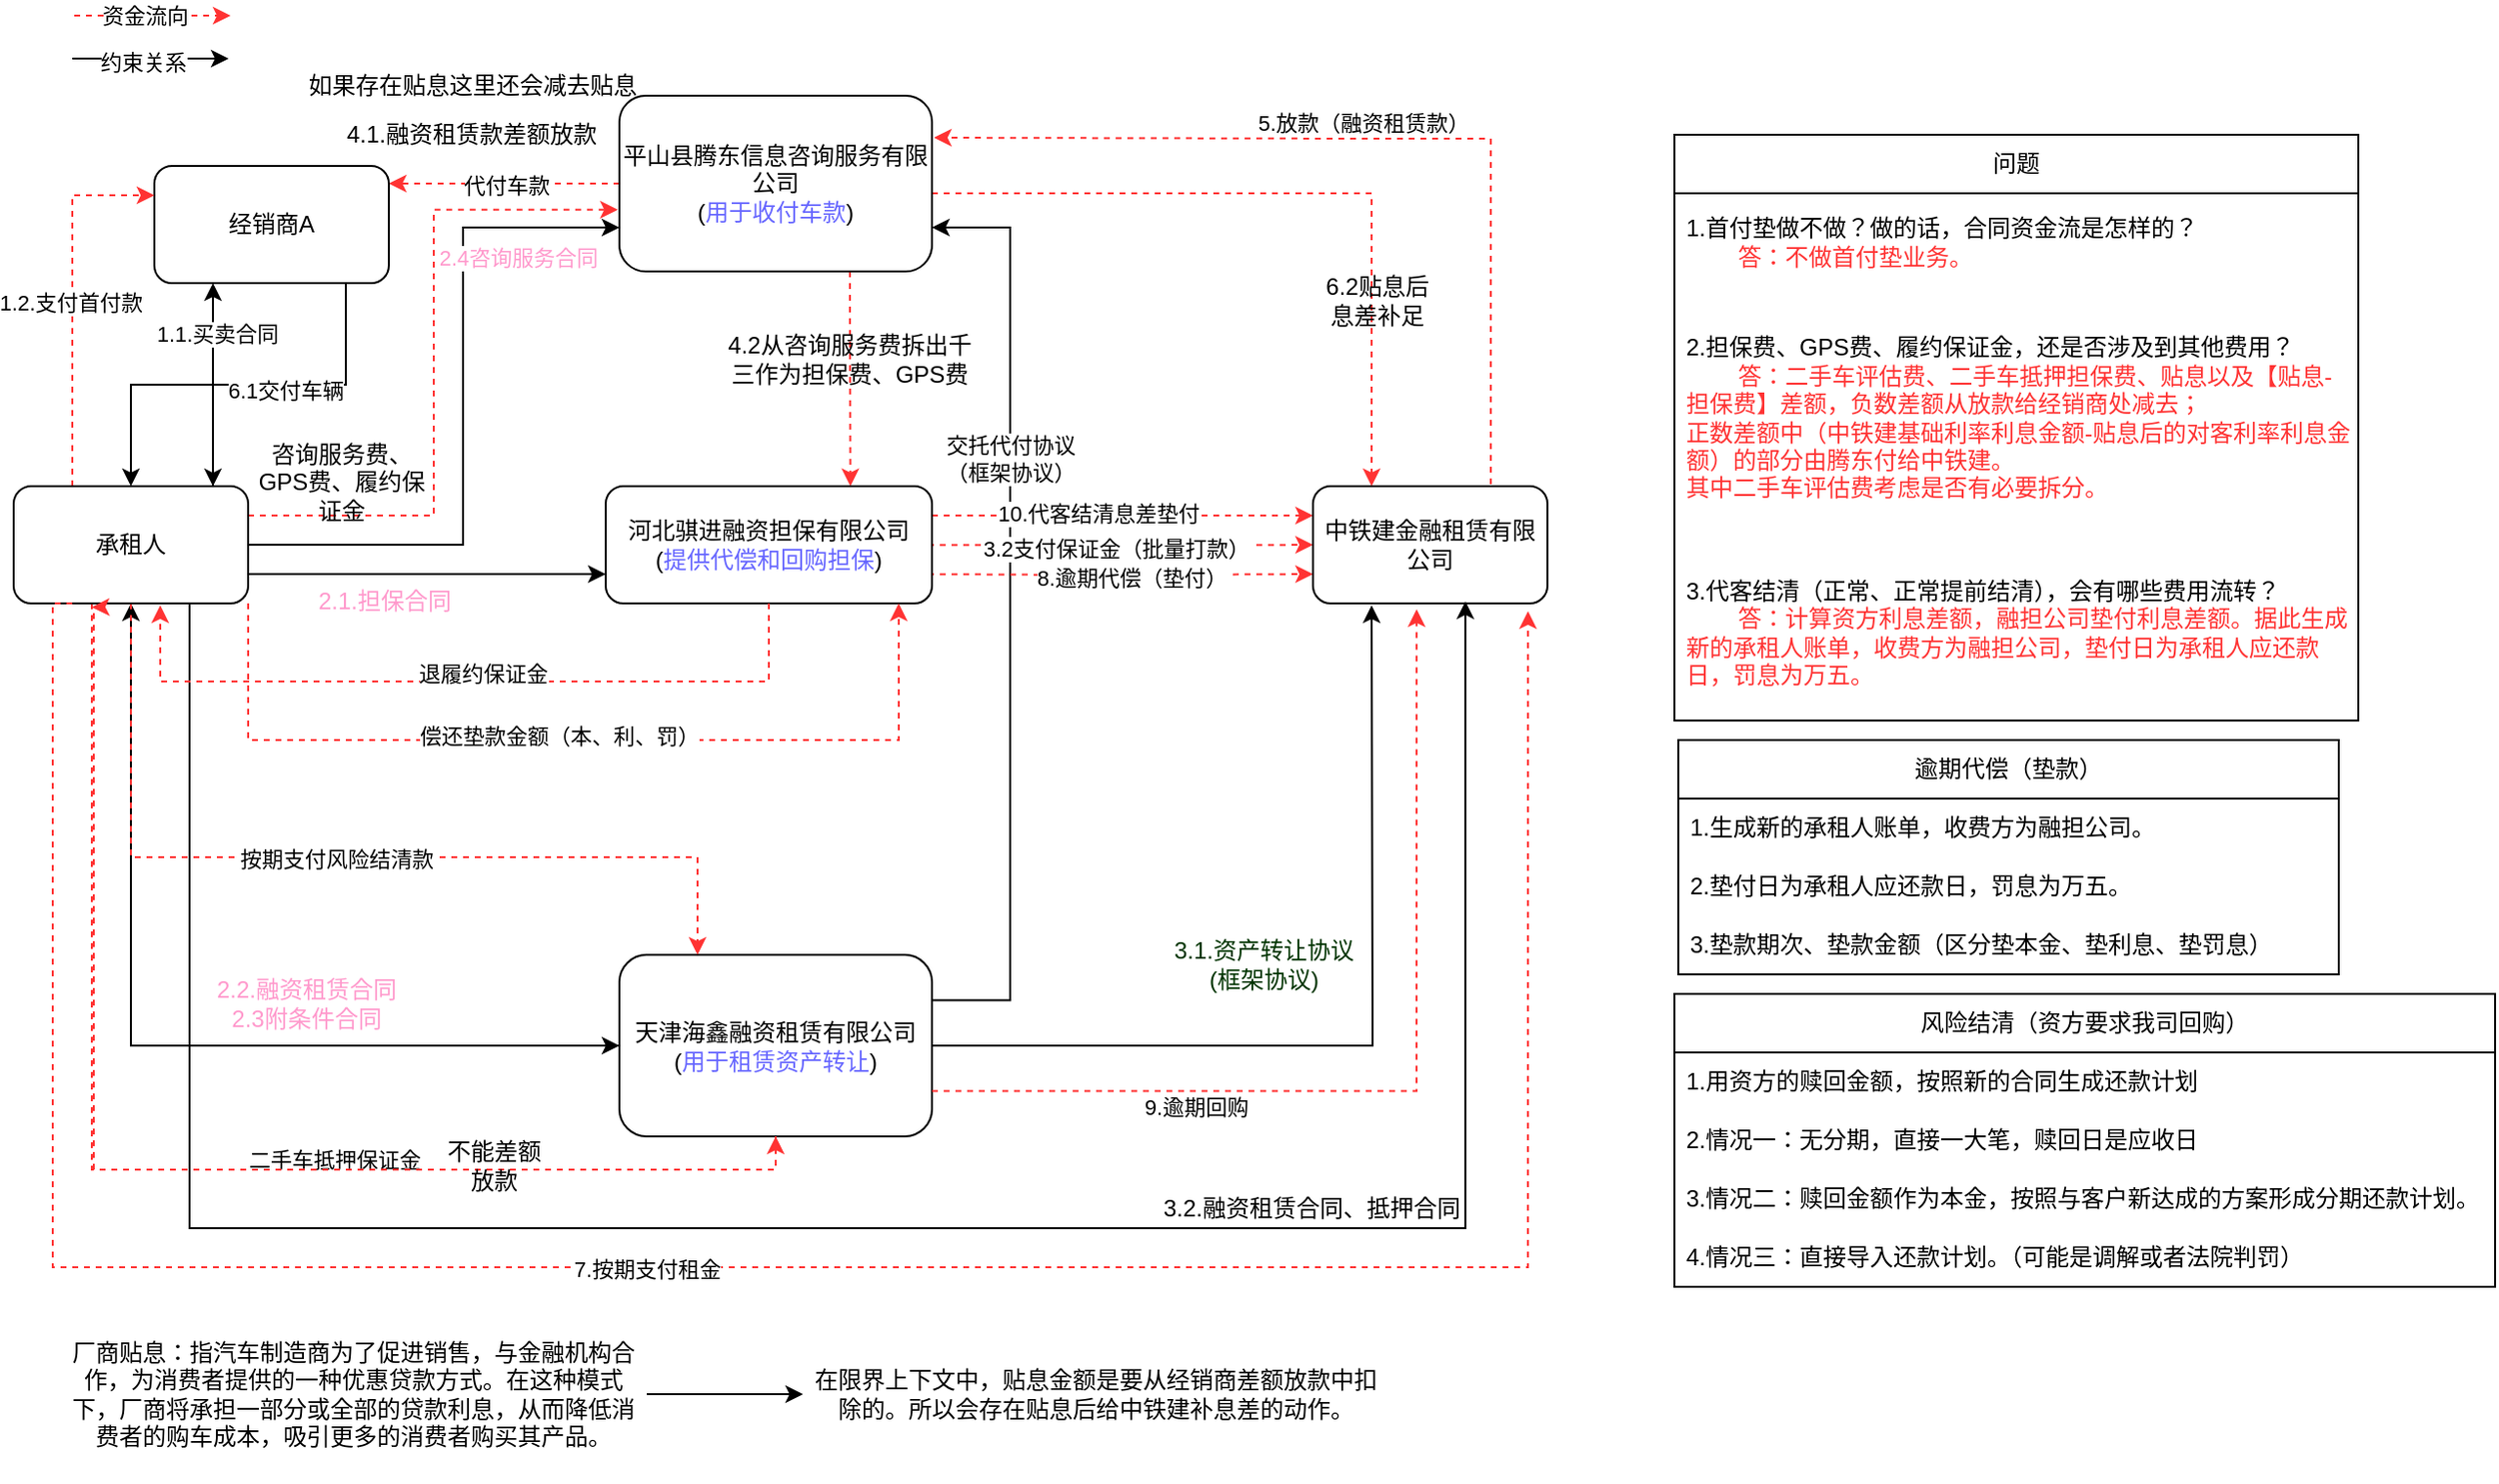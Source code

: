 <mxfile version="24.8.6">
  <diagram name="Page-1" id="fRfgBuuNZVQ_U8t8CYqR">
    <mxGraphModel dx="1395" dy="756" grid="1" gridSize="10" guides="1" tooltips="1" connect="1" arrows="1" fold="1" page="1" pageScale="1" pageWidth="850" pageHeight="1100" math="0" shadow="0">
      <root>
        <mxCell id="0" />
        <mxCell id="1" parent="0" />
        <mxCell id="B6epGFHpPmpgxB0K8m7q-38" style="edgeStyle=orthogonalEdgeStyle;rounded=0;orthogonalLoop=1;jettySize=auto;html=1;entryX=1;entryY=0.5;entryDx=0;entryDy=0;dashed=1;strokeColor=#FF3333;" parent="1" source="B6epGFHpPmpgxB0K8m7q-1" edge="1">
          <mxGeometry relative="1" as="geometry">
            <mxPoint x="202" y="105" as="targetPoint" />
          </mxGeometry>
        </mxCell>
        <mxCell id="B6epGFHpPmpgxB0K8m7q-39" value="代付车款" style="edgeLabel;html=1;align=center;verticalAlign=middle;resizable=0;points=[];" parent="B6epGFHpPmpgxB0K8m7q-38" vertex="1" connectable="0">
          <mxGeometry x="-0.023" y="1" relative="1" as="geometry">
            <mxPoint as="offset" />
          </mxGeometry>
        </mxCell>
        <mxCell id="B6epGFHpPmpgxB0K8m7q-73" style="edgeStyle=orthogonalEdgeStyle;rounded=0;orthogonalLoop=1;jettySize=auto;html=1;entryX=0.75;entryY=0;entryDx=0;entryDy=0;dashed=1;strokeColor=#FF3333;" parent="1" source="B6epGFHpPmpgxB0K8m7q-1" target="B6epGFHpPmpgxB0K8m7q-4" edge="1">
          <mxGeometry relative="1" as="geometry">
            <Array as="points">
              <mxPoint x="438" y="170" />
              <mxPoint x="438" y="170" />
            </Array>
          </mxGeometry>
        </mxCell>
        <mxCell id="DkJ1n5NsbMBghb1MMW-h-9" style="edgeStyle=orthogonalEdgeStyle;rounded=0;orthogonalLoop=1;jettySize=auto;html=1;entryX=0.25;entryY=0;entryDx=0;entryDy=0;fontColor=#FF3333;dashed=1;strokeColor=#FF3333;" parent="1" source="B6epGFHpPmpgxB0K8m7q-1" target="B6epGFHpPmpgxB0K8m7q-11" edge="1">
          <mxGeometry relative="1" as="geometry">
            <Array as="points">
              <mxPoint x="705" y="110" />
            </Array>
          </mxGeometry>
        </mxCell>
        <mxCell id="B6epGFHpPmpgxB0K8m7q-1" value="平山县腾东信息咨询服务有限公司&lt;div&gt;(&lt;font color=&quot;#6666ff&quot;&gt;用于收付车款&lt;/font&gt;)&lt;/div&gt;" style="rounded=1;whiteSpace=wrap;html=1;" parent="1" vertex="1">
          <mxGeometry x="320" y="60" width="160" height="90" as="geometry" />
        </mxCell>
        <mxCell id="B6epGFHpPmpgxB0K8m7q-15" style="edgeStyle=orthogonalEdgeStyle;rounded=0;orthogonalLoop=1;jettySize=auto;html=1;entryX=0.5;entryY=1;entryDx=0;entryDy=0;exitX=0;exitY=0.5;exitDx=0;exitDy=0;" parent="1" source="B6epGFHpPmpgxB0K8m7q-2" target="B6epGFHpPmpgxB0K8m7q-10" edge="1">
          <mxGeometry relative="1" as="geometry">
            <Array as="points">
              <mxPoint x="70" y="547" />
            </Array>
          </mxGeometry>
        </mxCell>
        <mxCell id="B6epGFHpPmpgxB0K8m7q-29" style="edgeStyle=orthogonalEdgeStyle;rounded=0;orthogonalLoop=1;jettySize=auto;html=1;entryX=0.25;entryY=1;entryDx=0;entryDy=0;exitX=1;exitY=0.5;exitDx=0;exitDy=0;" parent="1" source="B6epGFHpPmpgxB0K8m7q-2" edge="1">
          <mxGeometry relative="1" as="geometry">
            <mxPoint x="527" y="407" as="sourcePoint" />
            <mxPoint x="705" y="321" as="targetPoint" />
          </mxGeometry>
        </mxCell>
        <mxCell id="B6epGFHpPmpgxB0K8m7q-48" style="edgeStyle=orthogonalEdgeStyle;rounded=0;orthogonalLoop=1;jettySize=auto;html=1;entryX=1;entryY=0.75;entryDx=0;entryDy=0;exitX=1;exitY=0.25;exitDx=0;exitDy=0;" parent="1" source="B6epGFHpPmpgxB0K8m7q-2" target="B6epGFHpPmpgxB0K8m7q-1" edge="1">
          <mxGeometry relative="1" as="geometry">
            <mxPoint x="471" y="386" as="sourcePoint" />
            <mxPoint x="480" y="106" as="targetPoint" />
            <Array as="points">
              <mxPoint x="520" y="523" />
              <mxPoint x="520" y="128" />
            </Array>
          </mxGeometry>
        </mxCell>
        <mxCell id="B6epGFHpPmpgxB0K8m7q-49" value="交托代付协议&lt;div&gt;（框架协议）&lt;/div&gt;" style="edgeLabel;html=1;align=center;verticalAlign=middle;resizable=0;points=[];" parent="B6epGFHpPmpgxB0K8m7q-48" vertex="1" connectable="0">
          <mxGeometry x="0.336" y="-1" relative="1" as="geometry">
            <mxPoint x="-1" as="offset" />
          </mxGeometry>
        </mxCell>
        <mxCell id="B6epGFHpPmpgxB0K8m7q-2" value="天津海鑫融资租赁有限公司&lt;div&gt;(&lt;font color=&quot;#6666ff&quot;&gt;用于租赁资产转让&lt;/font&gt;)&lt;/div&gt;" style="rounded=1;whiteSpace=wrap;html=1;" parent="1" vertex="1">
          <mxGeometry x="320" y="500" width="160" height="93" as="geometry" />
        </mxCell>
        <mxCell id="B6epGFHpPmpgxB0K8m7q-32" style="edgeStyle=orthogonalEdgeStyle;rounded=0;orthogonalLoop=1;jettySize=auto;html=1;entryX=0;entryY=0.5;entryDx=0;entryDy=0;dashed=1;strokeColor=#FF3333;" parent="1" target="B6epGFHpPmpgxB0K8m7q-11" edge="1">
          <mxGeometry relative="1" as="geometry">
            <mxPoint x="466" y="290" as="sourcePoint" />
          </mxGeometry>
        </mxCell>
        <mxCell id="B6epGFHpPmpgxB0K8m7q-35" value="3.2支付保证金（批量打款）" style="edgeLabel;html=1;align=center;verticalAlign=middle;resizable=0;points=[];" parent="B6epGFHpPmpgxB0K8m7q-32" vertex="1" connectable="0">
          <mxGeometry x="-0.084" y="-1" relative="1" as="geometry">
            <mxPoint x="12" as="offset" />
          </mxGeometry>
        </mxCell>
        <mxCell id="B6epGFHpPmpgxB0K8m7q-50" style="edgeStyle=orthogonalEdgeStyle;rounded=0;orthogonalLoop=1;jettySize=auto;html=1;exitX=1;exitY=0.75;exitDx=0;exitDy=0;entryX=0;entryY=0.75;entryDx=0;entryDy=0;dashed=1;strokeColor=#FF3333;" parent="1" target="B6epGFHpPmpgxB0K8m7q-11" edge="1">
          <mxGeometry relative="1" as="geometry">
            <mxPoint x="466" y="305" as="sourcePoint" />
          </mxGeometry>
        </mxCell>
        <mxCell id="B6epGFHpPmpgxB0K8m7q-51" value="8.逾期代偿（垫付）" style="edgeLabel;html=1;align=center;verticalAlign=middle;resizable=0;points=[];" parent="B6epGFHpPmpgxB0K8m7q-50" vertex="1" connectable="0">
          <mxGeometry x="-0.645" y="2" relative="1" as="geometry">
            <mxPoint x="79" y="4" as="offset" />
          </mxGeometry>
        </mxCell>
        <mxCell id="B6epGFHpPmpgxB0K8m7q-74" style="edgeStyle=orthogonalEdgeStyle;rounded=0;orthogonalLoop=1;jettySize=auto;html=1;entryX=0;entryY=0.25;entryDx=0;entryDy=0;dashed=1;strokeColor=#FF3333;" parent="1" source="B6epGFHpPmpgxB0K8m7q-4" target="B6epGFHpPmpgxB0K8m7q-11" edge="1">
          <mxGeometry relative="1" as="geometry">
            <Array as="points">
              <mxPoint x="520" y="275" />
              <mxPoint x="520" y="275" />
            </Array>
          </mxGeometry>
        </mxCell>
        <mxCell id="B6epGFHpPmpgxB0K8m7q-75" value="10.代客结清息差垫付" style="edgeLabel;html=1;align=center;verticalAlign=middle;resizable=0;points=[];" parent="B6epGFHpPmpgxB0K8m7q-74" vertex="1" connectable="0">
          <mxGeometry x="-0.128" y="1" relative="1" as="geometry">
            <mxPoint as="offset" />
          </mxGeometry>
        </mxCell>
        <mxCell id="B6epGFHpPmpgxB0K8m7q-4" value="河北骐进融资担保有限公司&lt;div&gt;(&lt;font color=&quot;#6666ff&quot;&gt;提供代偿和回购担保&lt;/font&gt;)&lt;/div&gt;" style="rounded=1;whiteSpace=wrap;html=1;" parent="1" vertex="1">
          <mxGeometry x="313" y="260" width="167" height="60" as="geometry" />
        </mxCell>
        <mxCell id="B6epGFHpPmpgxB0K8m7q-17" style="edgeStyle=orthogonalEdgeStyle;rounded=0;orthogonalLoop=1;jettySize=auto;html=1;entryX=0.5;entryY=0;entryDx=0;entryDy=0;" parent="1" source="B6epGFHpPmpgxB0K8m7q-6" target="B6epGFHpPmpgxB0K8m7q-10" edge="1">
          <mxGeometry relative="1" as="geometry">
            <Array as="points">
              <mxPoint x="180" y="208" />
              <mxPoint x="70" y="208" />
            </Array>
          </mxGeometry>
        </mxCell>
        <mxCell id="B6epGFHpPmpgxB0K8m7q-18" value="6.1交付车辆" style="edgeLabel;html=1;align=center;verticalAlign=middle;resizable=0;points=[];" parent="B6epGFHpPmpgxB0K8m7q-17" vertex="1" connectable="0">
          <mxGeometry x="-0.225" y="3" relative="1" as="geometry">
            <mxPoint as="offset" />
          </mxGeometry>
        </mxCell>
        <mxCell id="B6epGFHpPmpgxB0K8m7q-6" value="经销商A" style="rounded=1;whiteSpace=wrap;html=1;" parent="1" vertex="1">
          <mxGeometry x="82" y="96" width="120" height="60" as="geometry" />
        </mxCell>
        <mxCell id="B6epGFHpPmpgxB0K8m7q-13" style="edgeStyle=orthogonalEdgeStyle;rounded=0;orthogonalLoop=1;jettySize=auto;html=1;exitX=0.5;exitY=1;exitDx=0;exitDy=0;entryX=0;entryY=0.5;entryDx=0;entryDy=0;" parent="1" target="B6epGFHpPmpgxB0K8m7q-2" edge="1">
          <mxGeometry relative="1" as="geometry">
            <mxPoint x="70" y="321" as="sourcePoint" />
            <mxPoint x="320" y="470" as="targetPoint" />
            <Array as="points">
              <mxPoint x="70" y="547" />
            </Array>
          </mxGeometry>
        </mxCell>
        <mxCell id="B6epGFHpPmpgxB0K8m7q-56" style="edgeStyle=orthogonalEdgeStyle;rounded=0;orthogonalLoop=1;jettySize=auto;html=1;dashed=1;strokeColor=#FF3333;exitX=1;exitY=0.25;exitDx=0;exitDy=0;entryX=-0.005;entryY=0.649;entryDx=0;entryDy=0;entryPerimeter=0;" parent="1" source="B6epGFHpPmpgxB0K8m7q-10" edge="1" target="B6epGFHpPmpgxB0K8m7q-1">
          <mxGeometry relative="1" as="geometry">
            <mxPoint x="181" y="278" as="sourcePoint" />
            <mxPoint x="311" y="278" as="targetPoint" />
          </mxGeometry>
        </mxCell>
        <mxCell id="B6epGFHpPmpgxB0K8m7q-62" style="edgeStyle=orthogonalEdgeStyle;rounded=0;orthogonalLoop=1;jettySize=auto;html=1;exitX=0.25;exitY=0;exitDx=0;exitDy=0;entryX=0;entryY=0.25;entryDx=0;entryDy=0;dashed=1;strokeColor=#FF3333;" parent="1" source="B6epGFHpPmpgxB0K8m7q-10" target="B6epGFHpPmpgxB0K8m7q-6" edge="1">
          <mxGeometry relative="1" as="geometry" />
        </mxCell>
        <mxCell id="B6epGFHpPmpgxB0K8m7q-63" value="1.2.支付首付款" style="edgeLabel;html=1;align=center;verticalAlign=middle;resizable=0;points=[];" parent="B6epGFHpPmpgxB0K8m7q-62" vertex="1" connectable="0">
          <mxGeometry x="-0.016" y="1" relative="1" as="geometry">
            <mxPoint as="offset" />
          </mxGeometry>
        </mxCell>
        <mxCell id="B6epGFHpPmpgxB0K8m7q-66" style="edgeStyle=orthogonalEdgeStyle;rounded=0;orthogonalLoop=1;jettySize=auto;html=1;entryX=0.25;entryY=1;entryDx=0;entryDy=0;" parent="1" source="B6epGFHpPmpgxB0K8m7q-10" target="B6epGFHpPmpgxB0K8m7q-6" edge="1">
          <mxGeometry relative="1" as="geometry">
            <Array as="points">
              <mxPoint x="112" y="250" />
              <mxPoint x="112" y="250" />
            </Array>
          </mxGeometry>
        </mxCell>
        <mxCell id="B6epGFHpPmpgxB0K8m7q-71" style="edgeStyle=orthogonalEdgeStyle;rounded=0;orthogonalLoop=1;jettySize=auto;html=1;entryX=0;entryY=0.75;entryDx=0;entryDy=0;" parent="1" source="B6epGFHpPmpgxB0K8m7q-10" target="B6epGFHpPmpgxB0K8m7q-4" edge="1">
          <mxGeometry relative="1" as="geometry">
            <Array as="points">
              <mxPoint x="170" y="305" />
              <mxPoint x="170" y="305" />
            </Array>
          </mxGeometry>
        </mxCell>
        <mxCell id="B6epGFHpPmpgxB0K8m7q-79" style="edgeStyle=orthogonalEdgeStyle;rounded=0;orthogonalLoop=1;jettySize=auto;html=1;entryX=0.5;entryY=1;entryDx=0;entryDy=0;dashed=1;strokeColor=#FF3333;" parent="1" source="B6epGFHpPmpgxB0K8m7q-10" target="B6epGFHpPmpgxB0K8m7q-2" edge="1">
          <mxGeometry relative="1" as="geometry">
            <Array as="points">
              <mxPoint x="50" y="610" />
              <mxPoint x="400" y="610" />
            </Array>
          </mxGeometry>
        </mxCell>
        <mxCell id="B6epGFHpPmpgxB0K8m7q-80" value="二手车抵押保证金" style="edgeLabel;html=1;align=center;verticalAlign=middle;resizable=0;points=[];" parent="B6epGFHpPmpgxB0K8m7q-79" vertex="1" connectable="0">
          <mxGeometry x="-0.134" y="-1" relative="1" as="geometry">
            <mxPoint x="125" as="offset" />
          </mxGeometry>
        </mxCell>
        <mxCell id="B6epGFHpPmpgxB0K8m7q-96" style="edgeStyle=orthogonalEdgeStyle;rounded=0;orthogonalLoop=1;jettySize=auto;html=1;entryX=0.25;entryY=0;entryDx=0;entryDy=0;dashed=1;strokeColor=#FF3333;" parent="1" source="B6epGFHpPmpgxB0K8m7q-10" target="B6epGFHpPmpgxB0K8m7q-2" edge="1">
          <mxGeometry relative="1" as="geometry">
            <Array as="points">
              <mxPoint x="70" y="450" />
              <mxPoint x="360" y="450" />
            </Array>
          </mxGeometry>
        </mxCell>
        <mxCell id="B6epGFHpPmpgxB0K8m7q-97" value="按期支付风险结清款" style="edgeLabel;html=1;align=center;verticalAlign=middle;resizable=0;points=[];" parent="B6epGFHpPmpgxB0K8m7q-96" vertex="1" connectable="0">
          <mxGeometry y="-1" relative="1" as="geometry">
            <mxPoint as="offset" />
          </mxGeometry>
        </mxCell>
        <mxCell id="LreA1fDC0akW6fP3GfaB-1" style="edgeStyle=orthogonalEdgeStyle;rounded=0;orthogonalLoop=1;jettySize=auto;html=1;entryX=0;entryY=0.75;entryDx=0;entryDy=0;" edge="1" parent="1" source="B6epGFHpPmpgxB0K8m7q-10" target="B6epGFHpPmpgxB0K8m7q-1">
          <mxGeometry relative="1" as="geometry">
            <Array as="points">
              <mxPoint x="240" y="290" />
              <mxPoint x="240" y="128" />
            </Array>
          </mxGeometry>
        </mxCell>
        <mxCell id="LreA1fDC0akW6fP3GfaB-2" value="&lt;font color=&quot;#ff99cc&quot;&gt;2.4咨询服务合同&lt;/font&gt;" style="edgeLabel;html=1;align=center;verticalAlign=middle;resizable=0;points=[];" vertex="1" connectable="0" parent="LreA1fDC0akW6fP3GfaB-1">
          <mxGeometry x="0.273" y="1" relative="1" as="geometry">
            <mxPoint x="29" y="-33" as="offset" />
          </mxGeometry>
        </mxCell>
        <mxCell id="B6epGFHpPmpgxB0K8m7q-10" value="承租人" style="rounded=1;whiteSpace=wrap;html=1;" parent="1" vertex="1">
          <mxGeometry x="10" y="260" width="120" height="60" as="geometry" />
        </mxCell>
        <mxCell id="B6epGFHpPmpgxB0K8m7q-52" value="" style="edgeStyle=orthogonalEdgeStyle;rounded=0;orthogonalLoop=1;jettySize=auto;html=1;entryX=1;entryY=0.25;entryDx=0;entryDy=0;dashed=1;strokeColor=#FF3333;exitX=0.75;exitY=0;exitDx=0;exitDy=0;" parent="1" edge="1">
          <mxGeometry x="0.265" y="9" relative="1" as="geometry">
            <mxPoint x="766" y="259" as="sourcePoint" />
            <mxPoint x="481" y="81.5" as="targetPoint" />
            <Array as="points">
              <mxPoint x="766" y="82" />
              <mxPoint x="697" y="82" />
            </Array>
            <mxPoint x="1" as="offset" />
          </mxGeometry>
        </mxCell>
        <mxCell id="B6epGFHpPmpgxB0K8m7q-11" value="中铁建金融租赁有限公司" style="rounded=1;whiteSpace=wrap;html=1;" parent="1" vertex="1">
          <mxGeometry x="675" y="260" width="120" height="60" as="geometry" />
        </mxCell>
        <mxCell id="B6epGFHpPmpgxB0K8m7q-19" value="2.2.融资租赁合同&lt;br&gt;2.3附条件合同" style="text;html=1;align=center;verticalAlign=middle;whiteSpace=wrap;rounded=0;fontColor=#FF99CC;" parent="1" vertex="1">
          <mxGeometry x="100" y="510" width="120" height="30" as="geometry" />
        </mxCell>
        <mxCell id="B6epGFHpPmpgxB0K8m7q-23" style="edgeStyle=orthogonalEdgeStyle;rounded=0;orthogonalLoop=1;jettySize=auto;html=1;entryX=0.65;entryY=0.983;entryDx=0;entryDy=0;entryPerimeter=0;" parent="1" target="B6epGFHpPmpgxB0K8m7q-11" edge="1">
          <mxGeometry relative="1" as="geometry">
            <mxPoint x="100" y="320" as="sourcePoint" />
            <mxPoint x="756" y="330" as="targetPoint" />
            <Array as="points">
              <mxPoint x="100" y="640" />
              <mxPoint x="753" y="640" />
            </Array>
          </mxGeometry>
        </mxCell>
        <mxCell id="B6epGFHpPmpgxB0K8m7q-24" value="3.2.融资租赁合同、抵押合同" style="text;html=1;align=center;verticalAlign=middle;whiteSpace=wrap;rounded=0;" parent="1" vertex="1">
          <mxGeometry x="595" y="610" width="159" height="40" as="geometry" />
        </mxCell>
        <mxCell id="B6epGFHpPmpgxB0K8m7q-27" style="edgeStyle=orthogonalEdgeStyle;rounded=0;orthogonalLoop=1;jettySize=auto;html=1;dashed=1;strokeColor=#FF3333;entryX=0.917;entryY=1.067;entryDx=0;entryDy=0;entryPerimeter=0;exitX=0.25;exitY=1;exitDx=0;exitDy=0;" parent="1" source="B6epGFHpPmpgxB0K8m7q-10" target="B6epGFHpPmpgxB0K8m7q-11" edge="1">
          <mxGeometry relative="1" as="geometry">
            <mxPoint x="30" y="324" as="sourcePoint" />
            <mxPoint x="746" y="340" as="targetPoint" />
            <Array as="points">
              <mxPoint x="30" y="320" />
              <mxPoint x="30" y="660" />
              <mxPoint x="785" y="660" />
            </Array>
          </mxGeometry>
        </mxCell>
        <mxCell id="B6epGFHpPmpgxB0K8m7q-28" value="7.按期支付租金" style="edgeLabel;html=1;align=center;verticalAlign=middle;resizable=0;points=[];" parent="B6epGFHpPmpgxB0K8m7q-27" vertex="1" connectable="0">
          <mxGeometry x="-0.092" y="-1" relative="1" as="geometry">
            <mxPoint as="offset" />
          </mxGeometry>
        </mxCell>
        <mxCell id="B6epGFHpPmpgxB0K8m7q-31" value="&lt;font color=&quot;#003300&quot;&gt;3.1.资产转让协议&lt;/font&gt;&lt;div&gt;&lt;font color=&quot;#003300&quot;&gt;(框架协议)&lt;/font&gt;&lt;/div&gt;" style="text;html=1;align=center;verticalAlign=middle;whiteSpace=wrap;rounded=0;fontColor=#FF99CC;" parent="1" vertex="1">
          <mxGeometry x="595" y="490" width="110" height="30" as="geometry" />
        </mxCell>
        <mxCell id="B6epGFHpPmpgxB0K8m7q-37" value="2.1.担保合同" style="text;html=1;align=center;verticalAlign=middle;whiteSpace=wrap;rounded=0;fontColor=#FF99CC;" parent="1" vertex="1">
          <mxGeometry x="160" y="304" width="80" height="30" as="geometry" />
        </mxCell>
        <mxCell id="B6epGFHpPmpgxB0K8m7q-53" value="4.1.融资租赁款差额放款" style="text;html=1;align=center;verticalAlign=middle;whiteSpace=wrap;rounded=0;" parent="1" vertex="1">
          <mxGeometry x="178" y="65" width="133" height="30" as="geometry" />
        </mxCell>
        <mxCell id="B6epGFHpPmpgxB0K8m7q-57" value="咨询服务费、GPS费、履约保证金" style="text;html=1;align=center;verticalAlign=middle;whiteSpace=wrap;rounded=0;" parent="1" vertex="1">
          <mxGeometry x="129" y="243" width="98" height="30" as="geometry" />
        </mxCell>
        <mxCell id="B6epGFHpPmpgxB0K8m7q-58" value="问题" style="swimlane;fontStyle=0;childLayout=stackLayout;horizontal=1;startSize=30;horizontalStack=0;resizeParent=1;resizeParentMax=0;resizeLast=0;collapsible=1;marginBottom=0;whiteSpace=wrap;html=1;" parent="1" vertex="1">
          <mxGeometry x="860" y="80" width="350" height="300" as="geometry" />
        </mxCell>
        <mxCell id="B6epGFHpPmpgxB0K8m7q-59" value="1.首付垫做不做？做的话，合同资金流是怎样的？&lt;div&gt;&lt;font color=&quot;#ff3333&quot;&gt;&lt;span style=&quot;white-space: pre;&quot;&gt;&#x9;&lt;/span&gt;答：不做首付垫业务。&lt;/font&gt;&lt;/div&gt;" style="text;strokeColor=none;fillColor=none;align=left;verticalAlign=middle;spacingLeft=4;spacingRight=4;overflow=hidden;points=[[0,0.5],[1,0.5]];portConstraint=eastwest;rotatable=0;whiteSpace=wrap;html=1;" parent="B6epGFHpPmpgxB0K8m7q-58" vertex="1">
          <mxGeometry y="30" width="350" height="50" as="geometry" />
        </mxCell>
        <mxCell id="B6epGFHpPmpgxB0K8m7q-60" value="2.&lt;span style=&quot;text-align: center;&quot;&gt;担保费、GPS费、履约保证金，还是否涉及到其他费用？&lt;/span&gt;&lt;div&gt;&lt;span style=&quot;text-align: center;&quot;&gt;&lt;span style=&quot;white-space: pre;&quot;&gt;&#x9;&lt;/span&gt;&lt;font color=&quot;#ff3333&quot;&gt;答：二手车评估费、二手车抵押担保费、贴息以及【贴息-担保费】差额，负数差额从放款给经销商处减去；&lt;/font&gt;&lt;/span&gt;&lt;/div&gt;&lt;div&gt;&lt;span style=&quot;color: rgb(255, 51, 51); text-align: center; background-color: initial;&quot;&gt;正数差额中（中铁建基础利率利息金额-贴息后的对客利率利息金额）的部分由腾东付给中铁建&lt;/span&gt;&lt;span style=&quot;color: rgb(255, 51, 51); text-align: center; background-color: initial;&quot;&gt;。&lt;/span&gt;&lt;/div&gt;&lt;div&gt;&lt;span style=&quot;color: rgb(255, 51, 51); text-align: center; background-color: initial;&quot;&gt;其中二手车评估费考虑是否有必要拆分。&lt;/span&gt;&lt;/div&gt;" style="text;strokeColor=none;fillColor=none;align=left;verticalAlign=middle;spacingLeft=4;spacingRight=4;overflow=hidden;points=[[0,0.5],[1,0.5]];portConstraint=eastwest;rotatable=0;whiteSpace=wrap;html=1;" parent="B6epGFHpPmpgxB0K8m7q-58" vertex="1">
          <mxGeometry y="80" width="350" height="130" as="geometry" />
        </mxCell>
        <mxCell id="B6epGFHpPmpgxB0K8m7q-61" value="3.代客结清（正常、正常提前结清），会有哪些费用流转？&lt;div&gt;&lt;span style=&quot;white-space: pre;&quot;&gt;&#x9;&lt;/span&gt;&lt;font color=&quot;#ff3333&quot;&gt;答：计算资方利息差额，融担公司垫付利息差额。据此生成新的承租人账单，收费方为融担公司，&lt;span style=&quot;background-color: initial;&quot;&gt;垫付日为承租人应还款日，罚息为万五。&lt;/span&gt;&lt;/font&gt;&lt;br&gt;&lt;/div&gt;" style="text;strokeColor=none;fillColor=none;align=left;verticalAlign=middle;spacingLeft=4;spacingRight=4;overflow=hidden;points=[[0,0.5],[1,0.5]];portConstraint=eastwest;rotatable=0;whiteSpace=wrap;html=1;" parent="B6epGFHpPmpgxB0K8m7q-58" vertex="1">
          <mxGeometry y="210" width="350" height="90" as="geometry" />
        </mxCell>
        <mxCell id="B6epGFHpPmpgxB0K8m7q-65" style="edgeStyle=orthogonalEdgeStyle;rounded=0;orthogonalLoop=1;jettySize=auto;html=1;entryX=0.85;entryY=0.067;entryDx=0;entryDy=0;entryPerimeter=0;" parent="1" edge="1">
          <mxGeometry relative="1" as="geometry">
            <mxPoint x="112" y="160" as="sourcePoint" />
            <mxPoint x="112" y="260.02" as="targetPoint" />
          </mxGeometry>
        </mxCell>
        <mxCell id="B6epGFHpPmpgxB0K8m7q-67" value="1.1.买卖合同" style="edgeLabel;html=1;align=center;verticalAlign=middle;resizable=0;points=[];" parent="B6epGFHpPmpgxB0K8m7q-65" vertex="1" connectable="0">
          <mxGeometry x="-0.56" y="2" relative="1" as="geometry">
            <mxPoint as="offset" />
          </mxGeometry>
        </mxCell>
        <mxCell id="B6epGFHpPmpgxB0K8m7q-68" value="4.2从咨询服务费拆出千三作为担保费、GPS费" style="text;html=1;align=center;verticalAlign=middle;whiteSpace=wrap;rounded=0;" parent="1" vertex="1">
          <mxGeometry x="372" y="172" width="132" height="46" as="geometry" />
        </mxCell>
        <mxCell id="B6epGFHpPmpgxB0K8m7q-77" style="edgeStyle=orthogonalEdgeStyle;rounded=0;orthogonalLoop=1;jettySize=auto;html=1;entryX=0.625;entryY=1.017;entryDx=0;entryDy=0;entryPerimeter=0;dashed=1;strokeColor=#FF3333;" parent="1" source="B6epGFHpPmpgxB0K8m7q-4" target="B6epGFHpPmpgxB0K8m7q-10" edge="1">
          <mxGeometry relative="1" as="geometry">
            <Array as="points">
              <mxPoint x="397" y="360" />
              <mxPoint x="85" y="360" />
            </Array>
          </mxGeometry>
        </mxCell>
        <mxCell id="B6epGFHpPmpgxB0K8m7q-78" value="退履约保证金" style="edgeLabel;html=1;align=center;verticalAlign=middle;resizable=0;points=[];" parent="B6epGFHpPmpgxB0K8m7q-77" vertex="1" connectable="0">
          <mxGeometry x="-0.04" y="-4" relative="1" as="geometry">
            <mxPoint x="1" as="offset" />
          </mxGeometry>
        </mxCell>
        <mxCell id="B6epGFHpPmpgxB0K8m7q-82" style="edgeStyle=orthogonalEdgeStyle;rounded=0;orthogonalLoop=1;jettySize=auto;html=1;entryX=0.333;entryY=1.017;entryDx=0;entryDy=0;entryPerimeter=0;exitX=0.5;exitY=1;exitDx=0;exitDy=0;dashed=1;strokeColor=#FF3333;" parent="1" source="B6epGFHpPmpgxB0K8m7q-2" edge="1">
          <mxGeometry relative="1" as="geometry">
            <mxPoint x="49.96" y="322.02" as="targetPoint" />
            <Array as="points">
              <mxPoint x="400" y="610" />
              <mxPoint x="51" y="610" />
            </Array>
          </mxGeometry>
        </mxCell>
        <mxCell id="B6epGFHpPmpgxB0K8m7q-85" value="不能差额放款" style="text;html=1;align=center;verticalAlign=middle;whiteSpace=wrap;rounded=0;" parent="1" vertex="1">
          <mxGeometry x="226" y="593" width="60" height="30" as="geometry" />
        </mxCell>
        <mxCell id="B6epGFHpPmpgxB0K8m7q-90" style="edgeStyle=orthogonalEdgeStyle;rounded=0;orthogonalLoop=1;jettySize=auto;html=1;exitX=1;exitY=1;exitDx=0;exitDy=0;entryX=0.898;entryY=1;entryDx=0;entryDy=0;entryPerimeter=0;dashed=1;strokeColor=#FF3333;" parent="1" source="B6epGFHpPmpgxB0K8m7q-10" target="B6epGFHpPmpgxB0K8m7q-4" edge="1">
          <mxGeometry relative="1" as="geometry">
            <Array as="points">
              <mxPoint x="130" y="390" />
              <mxPoint x="463" y="390" />
            </Array>
          </mxGeometry>
        </mxCell>
        <mxCell id="B6epGFHpPmpgxB0K8m7q-91" value="偿还垫款金额（本、利、罚）" style="edgeLabel;html=1;align=center;verticalAlign=middle;resizable=0;points=[];" parent="B6epGFHpPmpgxB0K8m7q-90" vertex="1" connectable="0">
          <mxGeometry x="-0.032" y="2" relative="1" as="geometry">
            <mxPoint as="offset" />
          </mxGeometry>
        </mxCell>
        <mxCell id="B6epGFHpPmpgxB0K8m7q-92" value="逾期代偿（垫款）" style="swimlane;fontStyle=0;childLayout=stackLayout;horizontal=1;startSize=30;horizontalStack=0;resizeParent=1;resizeParentMax=0;resizeLast=0;collapsible=1;marginBottom=0;whiteSpace=wrap;html=1;" parent="1" vertex="1">
          <mxGeometry x="862" y="390" width="338" height="120" as="geometry" />
        </mxCell>
        <mxCell id="B6epGFHpPmpgxB0K8m7q-93" value="1.生成新的承租人账单，收费方为融担公司。" style="text;strokeColor=none;fillColor=none;align=left;verticalAlign=middle;spacingLeft=4;spacingRight=4;overflow=hidden;points=[[0,0.5],[1,0.5]];portConstraint=eastwest;rotatable=0;whiteSpace=wrap;html=1;" parent="B6epGFHpPmpgxB0K8m7q-92" vertex="1">
          <mxGeometry y="30" width="338" height="30" as="geometry" />
        </mxCell>
        <mxCell id="B6epGFHpPmpgxB0K8m7q-94" value="2.垫付日为承租人应还款日，罚息为万五。" style="text;strokeColor=none;fillColor=none;align=left;verticalAlign=middle;spacingLeft=4;spacingRight=4;overflow=hidden;points=[[0,0.5],[1,0.5]];portConstraint=eastwest;rotatable=0;whiteSpace=wrap;html=1;" parent="B6epGFHpPmpgxB0K8m7q-92" vertex="1">
          <mxGeometry y="60" width="338" height="30" as="geometry" />
        </mxCell>
        <mxCell id="B6epGFHpPmpgxB0K8m7q-95" value="3.垫款期次、垫款金额（区分垫本金、垫利息、垫罚息）" style="text;strokeColor=none;fillColor=none;align=left;verticalAlign=middle;spacingLeft=4;spacingRight=4;overflow=hidden;points=[[0,0.5],[1,0.5]];portConstraint=eastwest;rotatable=0;whiteSpace=wrap;html=1;" parent="B6epGFHpPmpgxB0K8m7q-92" vertex="1">
          <mxGeometry y="90" width="338" height="30" as="geometry" />
        </mxCell>
        <mxCell id="B6epGFHpPmpgxB0K8m7q-98" value="风险结清（资方要求我司回购）" style="swimlane;fontStyle=0;childLayout=stackLayout;horizontal=1;startSize=30;horizontalStack=0;resizeParent=1;resizeParentMax=0;resizeLast=0;collapsible=1;marginBottom=0;whiteSpace=wrap;html=1;" parent="1" vertex="1">
          <mxGeometry x="860" y="520" width="420" height="150" as="geometry" />
        </mxCell>
        <mxCell id="B6epGFHpPmpgxB0K8m7q-99" value="1.用资方的赎回金额，按照新的合同生成还款计划" style="text;strokeColor=none;fillColor=none;align=left;verticalAlign=middle;spacingLeft=4;spacingRight=4;overflow=hidden;points=[[0,0.5],[1,0.5]];portConstraint=eastwest;rotatable=0;whiteSpace=wrap;html=1;" parent="B6epGFHpPmpgxB0K8m7q-98" vertex="1">
          <mxGeometry y="30" width="420" height="30" as="geometry" />
        </mxCell>
        <mxCell id="B6epGFHpPmpgxB0K8m7q-100" value="2.情况一：无分期，直接一大笔，赎回日是应收日" style="text;strokeColor=none;fillColor=none;align=left;verticalAlign=middle;spacingLeft=4;spacingRight=4;overflow=hidden;points=[[0,0.5],[1,0.5]];portConstraint=eastwest;rotatable=0;whiteSpace=wrap;html=1;" parent="B6epGFHpPmpgxB0K8m7q-98" vertex="1">
          <mxGeometry y="60" width="420" height="30" as="geometry" />
        </mxCell>
        <mxCell id="B6epGFHpPmpgxB0K8m7q-101" value="3.情况二：赎回金额作为本金，按照与客户新达成的方案形成分期还款计划。" style="text;strokeColor=none;fillColor=none;align=left;verticalAlign=middle;spacingLeft=4;spacingRight=4;overflow=hidden;points=[[0,0.5],[1,0.5]];portConstraint=eastwest;rotatable=0;whiteSpace=wrap;html=1;" parent="B6epGFHpPmpgxB0K8m7q-98" vertex="1">
          <mxGeometry y="90" width="420" height="30" as="geometry" />
        </mxCell>
        <mxCell id="DkJ1n5NsbMBghb1MMW-h-5" value="4.情况三：直接导入还款计划。（可能是调解或者法院判罚）" style="text;strokeColor=none;fillColor=none;align=left;verticalAlign=middle;spacingLeft=4;spacingRight=4;overflow=hidden;points=[[0,0.5],[1,0.5]];portConstraint=eastwest;rotatable=0;whiteSpace=wrap;html=1;" parent="B6epGFHpPmpgxB0K8m7q-98" vertex="1">
          <mxGeometry y="120" width="420" height="30" as="geometry" />
        </mxCell>
        <mxCell id="DkJ1n5NsbMBghb1MMW-h-1" value="" style="endArrow=classic;html=1;rounded=0;" parent="1" edge="1">
          <mxGeometry width="50" height="50" relative="1" as="geometry">
            <mxPoint x="40" y="41" as="sourcePoint" />
            <mxPoint x="120" y="41" as="targetPoint" />
          </mxGeometry>
        </mxCell>
        <mxCell id="DkJ1n5NsbMBghb1MMW-h-4" value="约束关系" style="edgeLabel;html=1;align=center;verticalAlign=middle;resizable=0;points=[];" parent="DkJ1n5NsbMBghb1MMW-h-1" vertex="1" connectable="0">
          <mxGeometry x="-0.2" y="-2" relative="1" as="geometry">
            <mxPoint x="4" as="offset" />
          </mxGeometry>
        </mxCell>
        <mxCell id="DkJ1n5NsbMBghb1MMW-h-2" value="" style="endArrow=classic;html=1;rounded=0;dashed=1;strokeColor=#FF3333;" parent="1" edge="1">
          <mxGeometry width="50" height="50" relative="1" as="geometry">
            <mxPoint x="41" y="19" as="sourcePoint" />
            <mxPoint x="121" y="19" as="targetPoint" />
          </mxGeometry>
        </mxCell>
        <mxCell id="DkJ1n5NsbMBghb1MMW-h-3" value="资金流向" style="edgeLabel;html=1;align=center;verticalAlign=middle;resizable=0;points=[];" parent="DkJ1n5NsbMBghb1MMW-h-2" vertex="1" connectable="0">
          <mxGeometry x="-0.1" relative="1" as="geometry">
            <mxPoint as="offset" />
          </mxGeometry>
        </mxCell>
        <mxCell id="DkJ1n5NsbMBghb1MMW-h-6" style="edgeStyle=orthogonalEdgeStyle;rounded=0;orthogonalLoop=1;jettySize=auto;html=1;exitX=1;exitY=0.75;exitDx=0;exitDy=0;entryX=0.442;entryY=1.05;entryDx=0;entryDy=0;entryPerimeter=0;dashed=1;strokeColor=#FF3333;" parent="1" source="B6epGFHpPmpgxB0K8m7q-2" target="B6epGFHpPmpgxB0K8m7q-11" edge="1">
          <mxGeometry relative="1" as="geometry" />
        </mxCell>
        <mxCell id="DkJ1n5NsbMBghb1MMW-h-7" value="9.逾期回购" style="edgeLabel;html=1;align=center;verticalAlign=middle;resizable=0;points=[];" parent="1" vertex="1" connectable="0">
          <mxGeometry x="614.8" y="577.774" as="geometry" />
        </mxCell>
        <mxCell id="DkJ1n5NsbMBghb1MMW-h-14" value="" style="edgeStyle=orthogonalEdgeStyle;rounded=0;orthogonalLoop=1;jettySize=auto;html=1;" parent="1" source="DkJ1n5NsbMBghb1MMW-h-8" target="DkJ1n5NsbMBghb1MMW-h-13" edge="1">
          <mxGeometry relative="1" as="geometry" />
        </mxCell>
        <mxCell id="DkJ1n5NsbMBghb1MMW-h-8" value="厂商贴息：指汽车制造商为了促进销售，与金融机构合作，为消费者提供的一种优惠贷款方式。在这种模式下，厂商将承担一部分或全部的贷款利息，从而降低消费者的购车成本，吸引更多的消费者购买其产品。" style="text;html=1;align=center;verticalAlign=middle;whiteSpace=wrap;rounded=0;" parent="1" vertex="1">
          <mxGeometry x="34" y="680" width="300" height="90" as="geometry" />
        </mxCell>
        <mxCell id="DkJ1n5NsbMBghb1MMW-h-10" value="6.2贴息后息差补足" style="text;html=1;align=center;verticalAlign=middle;whiteSpace=wrap;rounded=0;" parent="1" vertex="1">
          <mxGeometry x="678" y="150" width="60" height="30" as="geometry" />
        </mxCell>
        <mxCell id="DkJ1n5NsbMBghb1MMW-h-11" value="&lt;span style=&quot;color: rgb(0, 0, 0); font-family: Helvetica; font-size: 11px; font-style: normal; font-variant-ligatures: normal; font-variant-caps: normal; font-weight: 400; letter-spacing: normal; orphans: 2; text-align: center; text-indent: 0px; text-transform: none; widows: 2; word-spacing: 0px; -webkit-text-stroke-width: 0px; white-space: nowrap; background-color: rgb(255, 255, 255); text-decoration-thickness: initial; text-decoration-style: initial; text-decoration-color: initial; display: inline !important; float: none;&quot;&gt;5.放款（融资租赁款）&lt;/span&gt;" style="text;whiteSpace=wrap;html=1;" parent="1" vertex="1">
          <mxGeometry x="645" y="60" width="140" height="40" as="geometry" />
        </mxCell>
        <mxCell id="DkJ1n5NsbMBghb1MMW-h-12" value="如果存在贴息这里还会减去贴息" style="text;html=1;align=center;verticalAlign=middle;whiteSpace=wrap;rounded=0;" parent="1" vertex="1">
          <mxGeometry x="144.5" y="40" width="200" height="30" as="geometry" />
        </mxCell>
        <mxCell id="DkJ1n5NsbMBghb1MMW-h-13" value="在限界上下文中，贴息金额是要从经销商差额放款中扣除的。所以会存在贴息后给中铁建补息差的动作。" style="text;html=1;align=center;verticalAlign=middle;whiteSpace=wrap;rounded=0;" parent="1" vertex="1">
          <mxGeometry x="414" y="680" width="300" height="90" as="geometry" />
        </mxCell>
      </root>
    </mxGraphModel>
  </diagram>
</mxfile>
